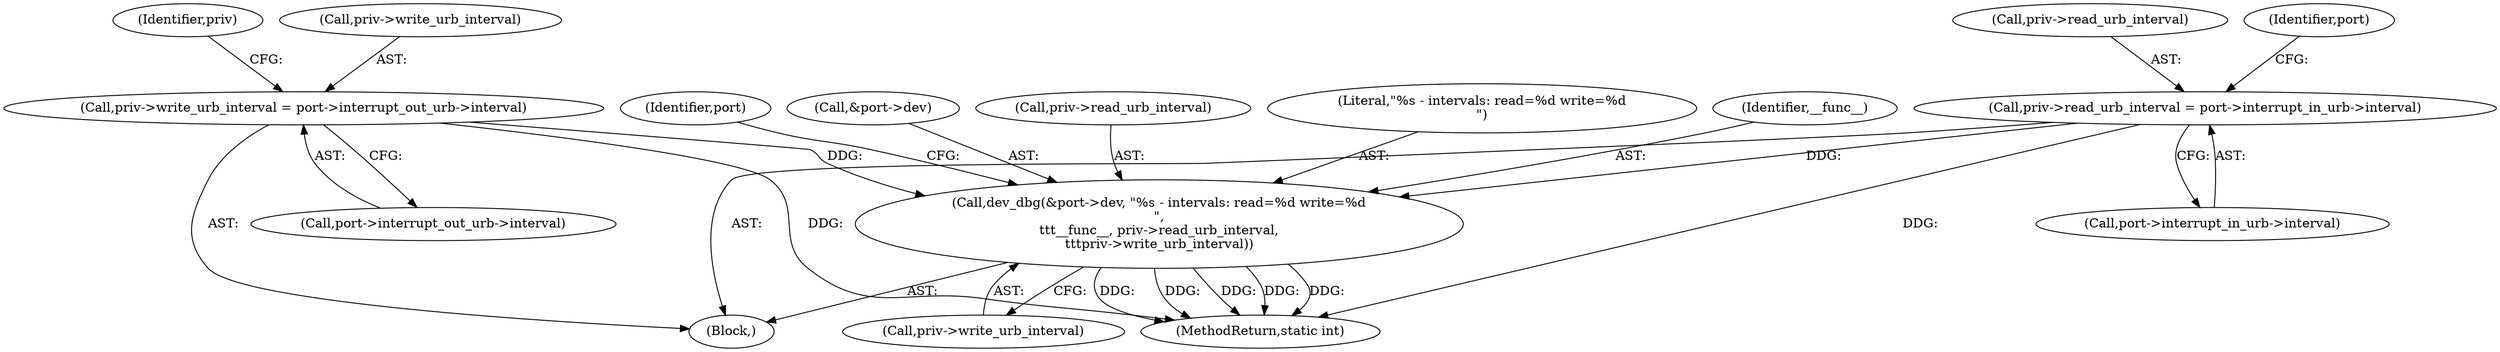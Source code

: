 digraph "0_linux_c55aee1bf0e6b6feec8b2927b43f7a09a6d5f754@pointer" {
"1000259" [label="(Call,dev_dbg(&port->dev, \"%s - intervals: read=%d write=%d\n\",\n\t\t\t__func__, priv->read_urb_interval,\n\t\t\tpriv->write_urb_interval))"];
"1000250" [label="(Call,priv->read_urb_interval = port->interrupt_in_urb->interval)"];
"1000241" [label="(Call,priv->write_urb_interval = port->interrupt_out_urb->interval)"];
"1000264" [label="(Literal,\"%s - intervals: read=%d write=%d\n\")"];
"1000259" [label="(Call,dev_dbg(&port->dev, \"%s - intervals: read=%d write=%d\n\",\n\t\t\t__func__, priv->read_urb_interval,\n\t\t\tpriv->write_urb_interval))"];
"1000250" [label="(Call,priv->read_urb_interval = port->interrupt_in_urb->interval)"];
"1000252" [label="(Identifier,priv)"];
"1000241" [label="(Call,priv->write_urb_interval = port->interrupt_out_urb->interval)"];
"1000284" [label="(MethodReturn,static int)"];
"1000245" [label="(Call,port->interrupt_out_urb->interval)"];
"1000254" [label="(Call,port->interrupt_in_urb->interval)"];
"1000265" [label="(Identifier,__func__)"];
"1000273" [label="(Identifier,port)"];
"1000251" [label="(Call,priv->read_urb_interval)"];
"1000260" [label="(Call,&port->dev)"];
"1000269" [label="(Call,priv->write_urb_interval)"];
"1000240" [label="(Block,)"];
"1000266" [label="(Call,priv->read_urb_interval)"];
"1000262" [label="(Identifier,port)"];
"1000242" [label="(Call,priv->write_urb_interval)"];
"1000259" -> "1000240"  [label="AST: "];
"1000259" -> "1000269"  [label="CFG: "];
"1000260" -> "1000259"  [label="AST: "];
"1000264" -> "1000259"  [label="AST: "];
"1000265" -> "1000259"  [label="AST: "];
"1000266" -> "1000259"  [label="AST: "];
"1000269" -> "1000259"  [label="AST: "];
"1000273" -> "1000259"  [label="CFG: "];
"1000259" -> "1000284"  [label="DDG: "];
"1000259" -> "1000284"  [label="DDG: "];
"1000259" -> "1000284"  [label="DDG: "];
"1000259" -> "1000284"  [label="DDG: "];
"1000259" -> "1000284"  [label="DDG: "];
"1000250" -> "1000259"  [label="DDG: "];
"1000241" -> "1000259"  [label="DDG: "];
"1000250" -> "1000240"  [label="AST: "];
"1000250" -> "1000254"  [label="CFG: "];
"1000251" -> "1000250"  [label="AST: "];
"1000254" -> "1000250"  [label="AST: "];
"1000262" -> "1000250"  [label="CFG: "];
"1000250" -> "1000284"  [label="DDG: "];
"1000241" -> "1000240"  [label="AST: "];
"1000241" -> "1000245"  [label="CFG: "];
"1000242" -> "1000241"  [label="AST: "];
"1000245" -> "1000241"  [label="AST: "];
"1000252" -> "1000241"  [label="CFG: "];
"1000241" -> "1000284"  [label="DDG: "];
}
